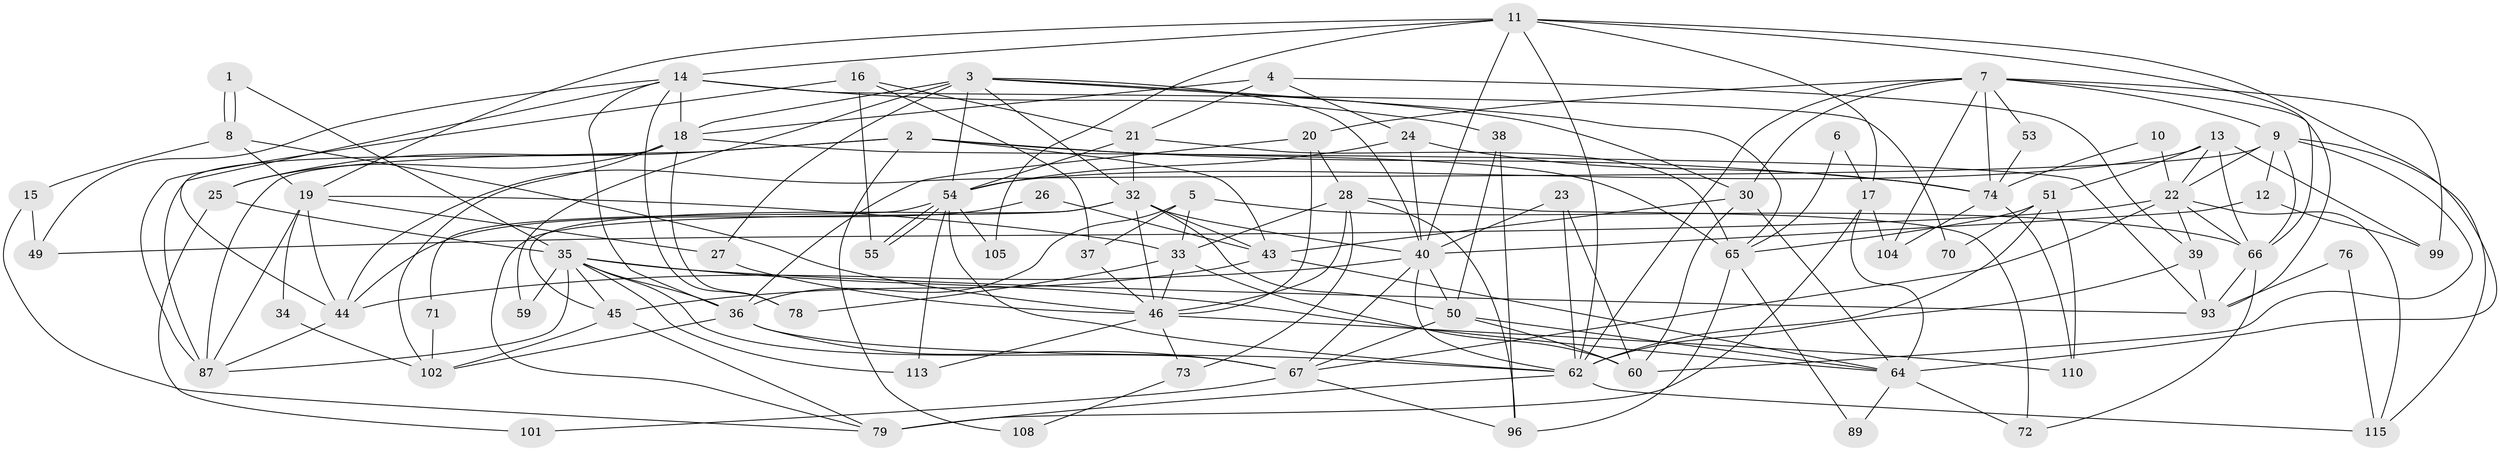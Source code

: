 // original degree distribution, {3: 0.2857142857142857, 6: 0.12605042016806722, 5: 0.13445378151260504, 4: 0.226890756302521, 2: 0.16806722689075632, 9: 0.01680672268907563, 8: 0.025210084033613446, 7: 0.01680672268907563}
// Generated by graph-tools (version 1.1) at 2025/41/03/06/25 10:41:54]
// undirected, 76 vertices, 186 edges
graph export_dot {
graph [start="1"]
  node [color=gray90,style=filled];
  1;
  2;
  3 [super="+84"];
  4;
  5;
  6;
  7 [super="+92"];
  8;
  9 [super="+42"];
  10;
  11 [super="+29"];
  12;
  13 [super="+75"];
  14 [super="+57"];
  15;
  16 [super="+81"];
  17 [super="+91"];
  18 [super="+41"];
  19 [super="+97"];
  20 [super="+31"];
  21 [super="+52"];
  22 [super="+94"];
  23;
  24;
  25 [super="+100"];
  26;
  27 [super="+88"];
  28 [super="+63"];
  30 [super="+82"];
  32 [super="+80"];
  33 [super="+47"];
  34;
  35 [super="+107"];
  36 [super="+106"];
  37;
  38;
  39 [super="+118"];
  40 [super="+48"];
  43 [super="+119"];
  44 [super="+111"];
  45 [super="+85"];
  46 [super="+95"];
  49 [super="+58"];
  50 [super="+86"];
  51 [super="+90"];
  53;
  54 [super="+56"];
  55;
  59;
  60 [super="+61"];
  62 [super="+68"];
  64 [super="+83"];
  65 [super="+114"];
  66 [super="+98"];
  67 [super="+69"];
  70;
  71;
  72;
  73;
  74 [super="+77"];
  76;
  78;
  79 [super="+109"];
  87 [super="+112"];
  89;
  93 [super="+116"];
  96;
  99 [super="+117"];
  101;
  102 [super="+103"];
  104;
  105;
  108;
  110;
  113;
  115;
  1 -- 8;
  1 -- 8;
  1 -- 35;
  2 -- 87;
  2 -- 65;
  2 -- 108;
  2 -- 43;
  2 -- 25;
  2 -- 74;
  3 -- 65;
  3 -- 27;
  3 -- 59;
  3 -- 30;
  3 -- 32;
  3 -- 18;
  3 -- 54;
  3 -- 40;
  4 -- 24;
  4 -- 39;
  4 -- 21;
  4 -- 18;
  5 -- 36;
  5 -- 33;
  5 -- 37;
  5 -- 66;
  6 -- 17;
  6 -- 65;
  7 -- 20;
  7 -- 30;
  7 -- 53;
  7 -- 74 [weight=2];
  7 -- 93;
  7 -- 99;
  7 -- 104;
  7 -- 62;
  7 -- 9;
  8 -- 15;
  8 -- 46;
  8 -- 19;
  9 -- 22;
  9 -- 12;
  9 -- 44;
  9 -- 66;
  9 -- 115;
  9 -- 60;
  10 -- 74;
  10 -- 22;
  11 -- 14;
  11 -- 17;
  11 -- 19;
  11 -- 62;
  11 -- 105;
  11 -- 64;
  11 -- 40;
  11 -- 66;
  12 -- 40;
  12 -- 99;
  13 -- 66;
  13 -- 51;
  13 -- 22;
  13 -- 54;
  13 -- 99;
  14 -- 38 [weight=2];
  14 -- 49;
  14 -- 70;
  14 -- 78;
  14 -- 44;
  14 -- 36;
  14 -- 18;
  15 -- 79;
  15 -- 49;
  16 -- 87 [weight=2];
  16 -- 21;
  16 -- 37;
  16 -- 55;
  17 -- 64;
  17 -- 104;
  17 -- 79;
  18 -- 102;
  18 -- 87;
  18 -- 78;
  18 -- 25;
  18 -- 93;
  19 -- 33;
  19 -- 34;
  19 -- 44;
  19 -- 87;
  19 -- 27;
  20 -- 46;
  20 -- 28;
  20 -- 36;
  21 -- 32;
  21 -- 54;
  21 -- 65;
  22 -- 115;
  22 -- 39;
  22 -- 49;
  22 -- 67;
  22 -- 66;
  23 -- 40;
  23 -- 62;
  23 -- 60;
  24 -- 40;
  24 -- 54;
  24 -- 74;
  25 -- 101;
  25 -- 35;
  26 -- 44;
  26 -- 43;
  27 -- 46;
  28 -- 33;
  28 -- 96;
  28 -- 72;
  28 -- 73 [weight=2];
  28 -- 46;
  30 -- 60;
  30 -- 64;
  30 -- 43;
  32 -- 45;
  32 -- 50 [weight=2];
  32 -- 40;
  32 -- 43;
  32 -- 46;
  32 -- 79;
  33 -- 78;
  33 -- 46;
  33 -- 60;
  34 -- 102;
  35 -- 93;
  35 -- 64;
  35 -- 113;
  35 -- 36;
  35 -- 67;
  35 -- 87;
  35 -- 59;
  35 -- 45;
  36 -- 67 [weight=2];
  36 -- 102;
  36 -- 62;
  37 -- 46;
  38 -- 96;
  38 -- 50;
  39 -- 93;
  39 -- 62;
  40 -- 44;
  40 -- 50;
  40 -- 67;
  40 -- 62;
  43 -- 45;
  43 -- 64;
  44 -- 87;
  45 -- 102;
  45 -- 79;
  46 -- 73;
  46 -- 113;
  46 -- 110;
  50 -- 64;
  50 -- 67;
  50 -- 60;
  51 -- 110;
  51 -- 65;
  51 -- 62;
  51 -- 70;
  53 -- 74;
  54 -- 55;
  54 -- 55;
  54 -- 105;
  54 -- 113;
  54 -- 71;
  54 -- 62;
  62 -- 79 [weight=2];
  62 -- 115;
  64 -- 72;
  64 -- 89;
  65 -- 89;
  65 -- 96;
  66 -- 72;
  66 -- 93;
  67 -- 96;
  67 -- 101;
  71 -- 102;
  73 -- 108;
  74 -- 104;
  74 -- 110;
  76 -- 93;
  76 -- 115;
}

